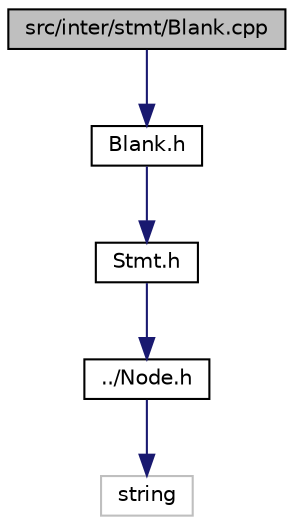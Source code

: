 digraph "src/inter/stmt/Blank.cpp"
{
  edge [fontname="Helvetica",fontsize="10",labelfontname="Helvetica",labelfontsize="10"];
  node [fontname="Helvetica",fontsize="10",shape=record];
  Node0 [label="src/inter/stmt/Blank.cpp",height=0.2,width=0.4,color="black", fillcolor="grey75", style="filled", fontcolor="black"];
  Node0 -> Node1 [color="midnightblue",fontsize="10",style="solid",fontname="Helvetica"];
  Node1 [label="Blank.h",height=0.2,width=0.4,color="black", fillcolor="white", style="filled",URL="$_blank_8h.html"];
  Node1 -> Node2 [color="midnightblue",fontsize="10",style="solid",fontname="Helvetica"];
  Node2 [label="Stmt.h",height=0.2,width=0.4,color="black", fillcolor="white", style="filled",URL="$_stmt_8h.html"];
  Node2 -> Node3 [color="midnightblue",fontsize="10",style="solid",fontname="Helvetica"];
  Node3 [label="../Node.h",height=0.2,width=0.4,color="black", fillcolor="white", style="filled",URL="$_node_8h.html"];
  Node3 -> Node4 [color="midnightblue",fontsize="10",style="solid",fontname="Helvetica"];
  Node4 [label="string",height=0.2,width=0.4,color="grey75", fillcolor="white", style="filled"];
}
